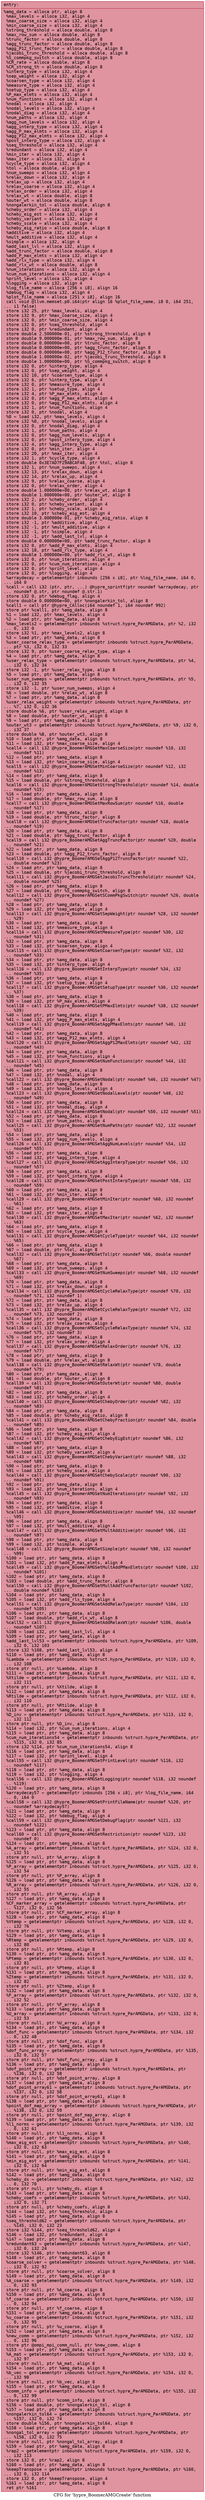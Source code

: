 digraph "CFG for 'hypre_BoomerAMGCreate' function" {
	label="CFG for 'hypre_BoomerAMGCreate' function";

	Node0x55fa8099fbe0 [shape=record,color="#b70d28ff", style=filled, fillcolor="#b70d2870" fontname="Courier",label="{entry:\l|  %amg_data = alloca ptr, align 8\l  %max_levels = alloca i32, align 4\l  %max_coarse_size = alloca i32, align 4\l  %min_coarse_size = alloca i32, align 4\l  %strong_threshold = alloca double, align 8\l  %max_row_sum = alloca double, align 8\l  %trunc_factor = alloca double, align 8\l  %agg_trunc_factor = alloca double, align 8\l  %agg_P12_trunc_factor = alloca double, align 8\l  %jacobi_trunc_threshold = alloca double, align 8\l  %S_commpkg_switch = alloca double, align 8\l  %CR_rate = alloca double, align 8\l  %CR_strong_th = alloca double, align 8\l  %interp_type = alloca i32, align 4\l  %sep_weight = alloca i32, align 4\l  %coarsen_type = alloca i32, align 4\l  %measure_type = alloca i32, align 4\l  %setup_type = alloca i32, align 4\l  %P_max_elmts = alloca i32, align 4\l  %num_functions = alloca i32, align 4\l  %nodal = alloca i32, align 4\l  %nodal_levels = alloca i32, align 4\l  %nodal_diag = alloca i32, align 4\l  %num_paths = alloca i32, align 4\l  %agg_num_levels = alloca i32, align 4\l  %agg_interp_type = alloca i32, align 4\l  %agg_P_max_elmts = alloca i32, align 4\l  %agg_P12_max_elmts = alloca i32, align 4\l  %post_interp_type = alloca i32, align 4\l  %seq_threshold = alloca i32, align 4\l  %redundant = alloca i32, align 4\l  %min_iter = alloca i32, align 4\l  %max_iter = alloca i32, align 4\l  %cycle_type = alloca i32, align 4\l  %tol = alloca double, align 8\l  %num_sweeps = alloca i32, align 4\l  %relax_down = alloca i32, align 4\l  %relax_up = alloca i32, align 4\l  %relax_coarse = alloca i32, align 4\l  %relax_order = alloca i32, align 4\l  %relax_wt = alloca double, align 8\l  %outer_wt = alloca double, align 8\l  %nongalerkin_tol = alloca double, align 8\l  %cheby_order = alloca i32, align 4\l  %cheby_eig_est = alloca i32, align 4\l  %cheby_variant = alloca i32, align 4\l  %cheby_scale = alloca i32, align 4\l  %cheby_eig_ratio = alloca double, align 8\l  %additive = alloca i32, align 4\l  %mult_additive = alloca i32, align 4\l  %simple = alloca i32, align 4\l  %add_last_lvl = alloca i32, align 4\l  %add_trunc_factor = alloca double, align 8\l  %add_P_max_elmts = alloca i32, align 4\l  %add_rlx_type = alloca i32, align 4\l  %add_rlx_wt = alloca double, align 8\l  %num_iterations = alloca i32, align 4\l  %cum_num_iterations = alloca i32, align 4\l  %print_level = alloca i32, align 4\l  %logging = alloca i32, align 4\l  %log_file_name = alloca [256 x i8], align 16\l  %debug_flag = alloca i32, align 4\l  %plot_file_name = alloca [251 x i8], align 16\l  call void @llvm.memset.p0.i64(ptr align 16 %plot_file_name, i8 0, i64 251,\l... i1 false)\l  store i32 25, ptr %max_levels, align 4\l  store i32 9, ptr %max_coarse_size, align 4\l  store i32 0, ptr %min_coarse_size, align 4\l  store i32 0, ptr %seq_threshold, align 4\l  store i32 0, ptr %redundant, align 4\l  store double 2.500000e-01, ptr %strong_threshold, align 8\l  store double 9.000000e-01, ptr %max_row_sum, align 8\l  store double 0.000000e+00, ptr %trunc_factor, align 8\l  store double 0.000000e+00, ptr %agg_trunc_factor, align 8\l  store double 0.000000e+00, ptr %agg_P12_trunc_factor, align 8\l  store double 1.000000e-02, ptr %jacobi_trunc_threshold, align 8\l  store double 1.000000e+00, ptr %S_commpkg_switch, align 8\l  store i32 0, ptr %interp_type, align 4\l  store i32 0, ptr %sep_weight, align 4\l  store i32 10, ptr %coarsen_type, align 4\l  store i32 6, ptr %interp_type, align 4\l  store i32 0, ptr %measure_type, align 4\l  store i32 1, ptr %setup_type, align 4\l  store i32 4, ptr %P_max_elmts, align 4\l  store i32 0, ptr %agg_P_max_elmts, align 4\l  store i32 0, ptr %agg_P12_max_elmts, align 4\l  store i32 1, ptr %num_functions, align 4\l  store i32 0, ptr %nodal, align 4\l  %0 = load i32, ptr %max_levels, align 4\l  store i32 %0, ptr %nodal_levels, align 4\l  store i32 0, ptr %nodal_diag, align 4\l  store i32 1, ptr %num_paths, align 4\l  store i32 0, ptr %agg_num_levels, align 4\l  store i32 0, ptr %post_interp_type, align 4\l  store i32 4, ptr %agg_interp_type, align 4\l  store i32 0, ptr %min_iter, align 4\l  store i32 20, ptr %max_iter, align 4\l  store i32 1, ptr %cycle_type, align 4\l  store double 0x3E7AD7F29ABCAF48, ptr %tol, align 8\l  store i32 1, ptr %num_sweeps, align 4\l  store i32 13, ptr %relax_down, align 4\l  store i32 14, ptr %relax_up, align 4\l  store i32 9, ptr %relax_coarse, align 4\l  store i32 0, ptr %relax_order, align 4\l  store double 1.000000e+00, ptr %relax_wt, align 8\l  store double 1.000000e+00, ptr %outer_wt, align 8\l  store i32 2, ptr %cheby_order, align 4\l  store i32 0, ptr %cheby_variant, align 4\l  store i32 1, ptr %cheby_scale, align 4\l  store i32 10, ptr %cheby_eig_est, align 4\l  store double 3.000000e-01, ptr %cheby_eig_ratio, align 8\l  store i32 -1, ptr %additive, align 4\l  store i32 -1, ptr %mult_additive, align 4\l  store i32 -1, ptr %simple, align 4\l  store i32 -1, ptr %add_last_lvl, align 4\l  store double 0.000000e+00, ptr %add_trunc_factor, align 8\l  store i32 0, ptr %add_P_max_elmts, align 4\l  store i32 18, ptr %add_rlx_type, align 4\l  store double 1.000000e+00, ptr %add_rlx_wt, align 8\l  store i32 0, ptr %num_iterations, align 4\l  store i32 0, ptr %cum_num_iterations, align 4\l  store i32 0, ptr %print_level, align 4\l  store i32 0, ptr %logging, align 4\l  %arraydecay = getelementptr inbounds [256 x i8], ptr %log_file_name, i64 0,\l... i64 0\l  %call = call i32 (ptr, ptr, ...) @hypre_sprintf(ptr noundef %arraydecay, ptr\l... noundef @.str, ptr noundef @.str.1)\l  store i32 0, ptr %debug_flag, align 4\l  store double 0.000000e+00, ptr %nongalerkin_tol, align 8\l  %call1 = call ptr @hypre_CAlloc(i64 noundef 1, i64 noundef 992)\l  store ptr %call1, ptr %amg_data, align 8\l  %1 = load i32, ptr %max_levels, align 4\l  %2 = load ptr, ptr %amg_data, align 8\l  %max_levels2 = getelementptr inbounds %struct.hypre_ParAMGData, ptr %2, i32\l... 0, i32 0\l  store i32 %1, ptr %max_levels2, align 8\l  %3 = load ptr, ptr %amg_data, align 8\l  %user_coarse_relax_type = getelementptr inbounds %struct.hypre_ParAMGData,\l... ptr %3, i32 0, i32 33\l  store i32 9, ptr %user_coarse_relax_type, align 4\l  %4 = load ptr, ptr %amg_data, align 8\l  %user_relax_type = getelementptr inbounds %struct.hypre_ParAMGData, ptr %4,\l... i32 0, i32 34\l  store i32 -1, ptr %user_relax_type, align 8\l  %5 = load ptr, ptr %amg_data, align 8\l  %user_num_sweeps = getelementptr inbounds %struct.hypre_ParAMGData, ptr %5,\l... i32 0, i32 35\l  store i32 -1, ptr %user_num_sweeps, align 4\l  %6 = load double, ptr %relax_wt, align 8\l  %7 = load ptr, ptr %amg_data, align 8\l  %user_relax_weight = getelementptr inbounds %struct.hypre_ParAMGData, ptr\l... %7, i32 0, i32 36\l  store double %6, ptr %user_relax_weight, align 8\l  %8 = load double, ptr %outer_wt, align 8\l  %9 = load ptr, ptr %amg_data, align 8\l  %outer_wt3 = getelementptr inbounds %struct.hypre_ParAMGData, ptr %9, i32 0,\l... i32 37\l  store double %8, ptr %outer_wt3, align 8\l  %10 = load ptr, ptr %amg_data, align 8\l  %11 = load i32, ptr %max_coarse_size, align 4\l  %call4 = call i32 @hypre_BoomerAMGSetMaxCoarseSize(ptr noundef %10, i32\l... noundef %11)\l  %12 = load ptr, ptr %amg_data, align 8\l  %13 = load i32, ptr %min_coarse_size, align 4\l  %call5 = call i32 @hypre_BoomerAMGSetMinCoarseSize(ptr noundef %12, i32\l... noundef %13)\l  %14 = load ptr, ptr %amg_data, align 8\l  %15 = load double, ptr %strong_threshold, align 8\l  %call6 = call i32 @hypre_BoomerAMGSetStrongThreshold(ptr noundef %14, double\l... noundef %15)\l  %16 = load ptr, ptr %amg_data, align 8\l  %17 = load double, ptr %max_row_sum, align 8\l  %call7 = call i32 @hypre_BoomerAMGSetMaxRowSum(ptr noundef %16, double\l... noundef %17)\l  %18 = load ptr, ptr %amg_data, align 8\l  %19 = load double, ptr %trunc_factor, align 8\l  %call8 = call i32 @hypre_BoomerAMGSetTruncFactor(ptr noundef %18, double\l... noundef %19)\l  %20 = load ptr, ptr %amg_data, align 8\l  %21 = load double, ptr %agg_trunc_factor, align 8\l  %call9 = call i32 @hypre_BoomerAMGSetAggTruncFactor(ptr noundef %20, double\l... noundef %21)\l  %22 = load ptr, ptr %amg_data, align 8\l  %23 = load double, ptr %agg_P12_trunc_factor, align 8\l  %call10 = call i32 @hypre_BoomerAMGSetAggP12TruncFactor(ptr noundef %22,\l... double noundef %23)\l  %24 = load ptr, ptr %amg_data, align 8\l  %25 = load double, ptr %jacobi_trunc_threshold, align 8\l  %call11 = call i32 @hypre_BoomerAMGSetJacobiTruncThreshold(ptr noundef %24,\l... double noundef %25)\l  %26 = load ptr, ptr %amg_data, align 8\l  %27 = load double, ptr %S_commpkg_switch, align 8\l  %call12 = call i32 @hypre_BoomerAMGSetSCommPkgSwitch(ptr noundef %26, double\l... noundef %27)\l  %28 = load ptr, ptr %amg_data, align 8\l  %29 = load i32, ptr %sep_weight, align 4\l  %call13 = call i32 @hypre_BoomerAMGSetSepWeight(ptr noundef %28, i32 noundef\l... %29)\l  %30 = load ptr, ptr %amg_data, align 8\l  %31 = load i32, ptr %measure_type, align 4\l  %call14 = call i32 @hypre_BoomerAMGSetMeasureType(ptr noundef %30, i32\l... noundef %31)\l  %32 = load ptr, ptr %amg_data, align 8\l  %33 = load i32, ptr %coarsen_type, align 4\l  %call15 = call i32 @hypre_BoomerAMGSetCoarsenType(ptr noundef %32, i32\l... noundef %33)\l  %34 = load ptr, ptr %amg_data, align 8\l  %35 = load i32, ptr %interp_type, align 4\l  %call16 = call i32 @hypre_BoomerAMGSetInterpType(ptr noundef %34, i32\l... noundef %35)\l  %36 = load ptr, ptr %amg_data, align 8\l  %37 = load i32, ptr %setup_type, align 4\l  %call17 = call i32 @hypre_BoomerAMGSetSetupType(ptr noundef %36, i32 noundef\l... %37)\l  %38 = load ptr, ptr %amg_data, align 8\l  %39 = load i32, ptr %P_max_elmts, align 4\l  %call18 = call i32 @hypre_BoomerAMGSetPMaxElmts(ptr noundef %38, i32 noundef\l... %39)\l  %40 = load ptr, ptr %amg_data, align 8\l  %41 = load i32, ptr %agg_P_max_elmts, align 4\l  %call19 = call i32 @hypre_BoomerAMGSetAggPMaxElmts(ptr noundef %40, i32\l... noundef %41)\l  %42 = load ptr, ptr %amg_data, align 8\l  %43 = load i32, ptr %agg_P12_max_elmts, align 4\l  %call20 = call i32 @hypre_BoomerAMGSetAggP12MaxElmts(ptr noundef %42, i32\l... noundef %43)\l  %44 = load ptr, ptr %amg_data, align 8\l  %45 = load i32, ptr %num_functions, align 4\l  %call21 = call i32 @hypre_BoomerAMGSetNumFunctions(ptr noundef %44, i32\l... noundef %45)\l  %46 = load ptr, ptr %amg_data, align 8\l  %47 = load i32, ptr %nodal, align 4\l  %call22 = call i32 @hypre_BoomerAMGSetNodal(ptr noundef %46, i32 noundef %47)\l  %48 = load ptr, ptr %amg_data, align 8\l  %49 = load i32, ptr %nodal_levels, align 4\l  %call23 = call i32 @hypre_BoomerAMGSetNodalLevels(ptr noundef %48, i32\l... noundef %49)\l  %50 = load ptr, ptr %amg_data, align 8\l  %51 = load i32, ptr %nodal_diag, align 4\l  %call24 = call i32 @hypre_BoomerAMGSetNodal(ptr noundef %50, i32 noundef %51)\l  %52 = load ptr, ptr %amg_data, align 8\l  %53 = load i32, ptr %num_paths, align 4\l  %call25 = call i32 @hypre_BoomerAMGSetNumPaths(ptr noundef %52, i32 noundef\l... %53)\l  %54 = load ptr, ptr %amg_data, align 8\l  %55 = load i32, ptr %agg_num_levels, align 4\l  %call26 = call i32 @hypre_BoomerAMGSetAggNumLevels(ptr noundef %54, i32\l... noundef %55)\l  %56 = load ptr, ptr %amg_data, align 8\l  %57 = load i32, ptr %agg_interp_type, align 4\l  %call27 = call i32 @hypre_BoomerAMGSetAggInterpType(ptr noundef %56, i32\l... noundef %57)\l  %58 = load ptr, ptr %amg_data, align 8\l  %59 = load i32, ptr %post_interp_type, align 4\l  %call28 = call i32 @hypre_BoomerAMGSetPostInterpType(ptr noundef %58, i32\l... noundef %59)\l  %60 = load ptr, ptr %amg_data, align 8\l  %61 = load i32, ptr %min_iter, align 4\l  %call29 = call i32 @hypre_BoomerAMGSetMinIter(ptr noundef %60, i32 noundef\l... %61)\l  %62 = load ptr, ptr %amg_data, align 8\l  %63 = load i32, ptr %max_iter, align 4\l  %call30 = call i32 @hypre_BoomerAMGSetMaxIter(ptr noundef %62, i32 noundef\l... %63)\l  %64 = load ptr, ptr %amg_data, align 8\l  %65 = load i32, ptr %cycle_type, align 4\l  %call31 = call i32 @hypre_BoomerAMGSetCycleType(ptr noundef %64, i32 noundef\l... %65)\l  %66 = load ptr, ptr %amg_data, align 8\l  %67 = load double, ptr %tol, align 8\l  %call32 = call i32 @hypre_BoomerAMGSetTol(ptr noundef %66, double noundef\l... %67)\l  %68 = load ptr, ptr %amg_data, align 8\l  %69 = load i32, ptr %num_sweeps, align 4\l  %call33 = call i32 @hypre_BoomerAMGSetNumSweeps(ptr noundef %68, i32 noundef\l... %69)\l  %70 = load ptr, ptr %amg_data, align 8\l  %71 = load i32, ptr %relax_down, align 4\l  %call34 = call i32 @hypre_BoomerAMGSetCycleRelaxType(ptr noundef %70, i32\l... noundef %71, i32 noundef 1)\l  %72 = load ptr, ptr %amg_data, align 8\l  %73 = load i32, ptr %relax_up, align 4\l  %call35 = call i32 @hypre_BoomerAMGSetCycleRelaxType(ptr noundef %72, i32\l... noundef %73, i32 noundef 2)\l  %74 = load ptr, ptr %amg_data, align 8\l  %75 = load i32, ptr %relax_coarse, align 4\l  %call36 = call i32 @hypre_BoomerAMGSetCycleRelaxType(ptr noundef %74, i32\l... noundef %75, i32 noundef 3)\l  %76 = load ptr, ptr %amg_data, align 8\l  %77 = load i32, ptr %relax_order, align 4\l  %call37 = call i32 @hypre_BoomerAMGSetRelaxOrder(ptr noundef %76, i32\l... noundef %77)\l  %78 = load ptr, ptr %amg_data, align 8\l  %79 = load double, ptr %relax_wt, align 8\l  %call38 = call i32 @hypre_BoomerAMGSetRelaxWt(ptr noundef %78, double\l... noundef %79)\l  %80 = load ptr, ptr %amg_data, align 8\l  %81 = load double, ptr %outer_wt, align 8\l  %call39 = call i32 @hypre_BoomerAMGSetOuterWt(ptr noundef %80, double\l... noundef %81)\l  %82 = load ptr, ptr %amg_data, align 8\l  %83 = load i32, ptr %cheby_order, align 4\l  %call40 = call i32 @hypre_BoomerAMGSetChebyOrder(ptr noundef %82, i32\l... noundef %83)\l  %84 = load ptr, ptr %amg_data, align 8\l  %85 = load double, ptr %cheby_eig_ratio, align 8\l  %call41 = call i32 @hypre_BoomerAMGSetChebyFraction(ptr noundef %84, double\l... noundef %85)\l  %86 = load ptr, ptr %amg_data, align 8\l  %87 = load i32, ptr %cheby_eig_est, align 4\l  %call42 = call i32 @hypre_BoomerAMGSetChebyEigEst(ptr noundef %86, i32\l... noundef %87)\l  %88 = load ptr, ptr %amg_data, align 8\l  %89 = load i32, ptr %cheby_variant, align 4\l  %call43 = call i32 @hypre_BoomerAMGSetChebyVariant(ptr noundef %88, i32\l... noundef %89)\l  %90 = load ptr, ptr %amg_data, align 8\l  %91 = load i32, ptr %cheby_scale, align 4\l  %call44 = call i32 @hypre_BoomerAMGSetChebyScale(ptr noundef %90, i32\l... noundef %91)\l  %92 = load ptr, ptr %amg_data, align 8\l  %93 = load i32, ptr %num_iterations, align 4\l  %call45 = call i32 @hypre_BoomerAMGSetNumIterations(ptr noundef %92, i32\l... noundef %93)\l  %94 = load ptr, ptr %amg_data, align 8\l  %95 = load i32, ptr %additive, align 4\l  %call46 = call i32 @hypre_BoomerAMGSetAdditive(ptr noundef %94, i32 noundef\l... %95)\l  %96 = load ptr, ptr %amg_data, align 8\l  %97 = load i32, ptr %mult_additive, align 4\l  %call47 = call i32 @hypre_BoomerAMGSetMultAdditive(ptr noundef %96, i32\l... noundef %97)\l  %98 = load ptr, ptr %amg_data, align 8\l  %99 = load i32, ptr %simple, align 4\l  %call48 = call i32 @hypre_BoomerAMGSetSimple(ptr noundef %98, i32 noundef\l... %99)\l  %100 = load ptr, ptr %amg_data, align 8\l  %101 = load i32, ptr %add_P_max_elmts, align 4\l  %call49 = call i32 @hypre_BoomerAMGSetMultAddPMaxElmts(ptr noundef %100, i32\l... noundef %101)\l  %102 = load ptr, ptr %amg_data, align 8\l  %103 = load double, ptr %add_trunc_factor, align 8\l  %call50 = call i32 @hypre_BoomerAMGSetMultAddTruncFactor(ptr noundef %102,\l... double noundef %103)\l  %104 = load ptr, ptr %amg_data, align 8\l  %105 = load i32, ptr %add_rlx_type, align 4\l  %call51 = call i32 @hypre_BoomerAMGSetAddRelaxType(ptr noundef %104, i32\l... noundef %105)\l  %106 = load ptr, ptr %amg_data, align 8\l  %107 = load double, ptr %add_rlx_wt, align 8\l  %call52 = call i32 @hypre_BoomerAMGSetAddRelaxWt(ptr noundef %106, double\l... noundef %107)\l  %108 = load i32, ptr %add_last_lvl, align 4\l  %109 = load ptr, ptr %amg_data, align 8\l  %add_last_lvl53 = getelementptr inbounds %struct.hypre_ParAMGData, ptr %109,\l... i32 0, i32 103\l  store i32 %108, ptr %add_last_lvl53, align 4\l  %110 = load ptr, ptr %amg_data, align 8\l  %Lambda = getelementptr inbounds %struct.hypre_ParAMGData, ptr %110, i32 0,\l... i32 108\l  store ptr null, ptr %Lambda, align 8\l  %111 = load ptr, ptr %amg_data, align 8\l  %Xtilde = getelementptr inbounds %struct.hypre_ParAMGData, ptr %111, i32 0,\l... i32 111\l  store ptr null, ptr %Xtilde, align 8\l  %112 = load ptr, ptr %amg_data, align 8\l  %Rtilde = getelementptr inbounds %struct.hypre_ParAMGData, ptr %112, i32 0,\l... i32 110\l  store ptr null, ptr %Rtilde, align 8\l  %113 = load ptr, ptr %amg_data, align 8\l  %D_inv = getelementptr inbounds %struct.hypre_ParAMGData, ptr %113, i32 0,\l... i32 112\l  store ptr null, ptr %D_inv, align 8\l  %114 = load i32, ptr %cum_num_iterations, align 4\l  %115 = load ptr, ptr %amg_data, align 8\l  %cum_num_iterations54 = getelementptr inbounds %struct.hypre_ParAMGData, ptr\l... %115, i32 0, i32 85\l  store i32 %114, ptr %cum_num_iterations54, align 8\l  %116 = load ptr, ptr %amg_data, align 8\l  %117 = load i32, ptr %print_level, align 4\l  %call55 = call i32 @hypre_BoomerAMGSetPrintLevel(ptr noundef %116, i32\l... noundef %117)\l  %118 = load ptr, ptr %amg_data, align 8\l  %119 = load i32, ptr %logging, align 4\l  %call56 = call i32 @hypre_BoomerAMGSetLogging(ptr noundef %118, i32 noundef\l... %119)\l  %120 = load ptr, ptr %amg_data, align 8\l  %arraydecay57 = getelementptr inbounds [256 x i8], ptr %log_file_name, i64\l... 0, i64 0\l  %call58 = call i32 @hypre_BoomerAMGSetPrintFileName(ptr noundef %120, ptr\l... noundef %arraydecay57)\l  %121 = load ptr, ptr %amg_data, align 8\l  %122 = load i32, ptr %debug_flag, align 4\l  %call59 = call i32 @hypre_BoomerAMGSetDebugFlag(ptr noundef %121, i32\l... noundef %122)\l  %123 = load ptr, ptr %amg_data, align 8\l  %call60 = call i32 @hypre_BoomerAMGSetRestriction(ptr noundef %123, i32\l... noundef 0)\l  %124 = load ptr, ptr %amg_data, align 8\l  %A_array = getelementptr inbounds %struct.hypre_ParAMGData, ptr %124, i32 0,\l... i32 51\l  store ptr null, ptr %A_array, align 8\l  %125 = load ptr, ptr %amg_data, align 8\l  %P_array = getelementptr inbounds %struct.hypre_ParAMGData, ptr %125, i32 0,\l... i32 54\l  store ptr null, ptr %P_array, align 8\l  %126 = load ptr, ptr %amg_data, align 8\l  %R_array = getelementptr inbounds %struct.hypre_ParAMGData, ptr %126, i32 0,\l... i32 55\l  store ptr null, ptr %R_array, align 8\l  %127 = load ptr, ptr %amg_data, align 8\l  %CF_marker_array = getelementptr inbounds %struct.hypre_ParAMGData, ptr\l... %127, i32 0, i32 56\l  store ptr null, ptr %CF_marker_array, align 8\l  %128 = load ptr, ptr %amg_data, align 8\l  %Vtemp = getelementptr inbounds %struct.hypre_ParAMGData, ptr %128, i32 0,\l... i32 76\l  store ptr null, ptr %Vtemp, align 8\l  %129 = load ptr, ptr %amg_data, align 8\l  %Rtemp = getelementptr inbounds %struct.hypre_ParAMGData, ptr %129, i32 0,\l... i32 80\l  store ptr null, ptr %Rtemp, align 8\l  %130 = load ptr, ptr %amg_data, align 8\l  %Ptemp = getelementptr inbounds %struct.hypre_ParAMGData, ptr %130, i32 0,\l... i32 81\l  store ptr null, ptr %Ptemp, align 8\l  %131 = load ptr, ptr %amg_data, align 8\l  %Ztemp = getelementptr inbounds %struct.hypre_ParAMGData, ptr %131, i32 0,\l... i32 82\l  store ptr null, ptr %Ztemp, align 8\l  %132 = load ptr, ptr %amg_data, align 8\l  %F_array = getelementptr inbounds %struct.hypre_ParAMGData, ptr %132, i32 0,\l... i32 52\l  store ptr null, ptr %F_array, align 8\l  %133 = load ptr, ptr %amg_data, align 8\l  %U_array = getelementptr inbounds %struct.hypre_ParAMGData, ptr %133, i32 0,\l... i32 53\l  store ptr null, ptr %U_array, align 8\l  %134 = load ptr, ptr %amg_data, align 8\l  %dof_func = getelementptr inbounds %struct.hypre_ParAMGData, ptr %134, i32\l... 0, i32 48\l  store ptr null, ptr %dof_func, align 8\l  %135 = load ptr, ptr %amg_data, align 8\l  %dof_func_array = getelementptr inbounds %struct.hypre_ParAMGData, ptr %135,\l... i32 0, i32 57\l  store ptr null, ptr %dof_func_array, align 8\l  %136 = load ptr, ptr %amg_data, align 8\l  %dof_point_array = getelementptr inbounds %struct.hypre_ParAMGData, ptr\l... %136, i32 0, i32 58\l  store ptr null, ptr %dof_point_array, align 8\l  %137 = load ptr, ptr %amg_data, align 8\l  %dof_point_array61 = getelementptr inbounds %struct.hypre_ParAMGData, ptr\l... %137, i32 0, i32 58\l  store ptr null, ptr %dof_point_array61, align 8\l  %138 = load ptr, ptr %amg_data, align 8\l  %point_dof_map_array = getelementptr inbounds %struct.hypre_ParAMGData, ptr\l... %138, i32 0, i32 59\l  store ptr null, ptr %point_dof_map_array, align 8\l  %139 = load ptr, ptr %amg_data, align 8\l  %l1_norms = getelementptr inbounds %struct.hypre_ParAMGData, ptr %139, i32\l... 0, i32 61\l  store ptr null, ptr %l1_norms, align 8\l  %140 = load ptr, ptr %amg_data, align 8\l  %max_eig_est = getelementptr inbounds %struct.hypre_ParAMGData, ptr %140,\l... i32 0, i32 63\l  store ptr null, ptr %max_eig_est, align 8\l  %141 = load ptr, ptr %amg_data, align 8\l  %min_eig_est = getelementptr inbounds %struct.hypre_ParAMGData, ptr %141,\l... i32 0, i32 64\l  store ptr null, ptr %min_eig_est, align 8\l  %142 = load ptr, ptr %amg_data, align 8\l  %cheby_ds = getelementptr inbounds %struct.hypre_ParAMGData, ptr %142, i32\l... 0, i32 70\l  store ptr null, ptr %cheby_ds, align 8\l  %143 = load ptr, ptr %amg_data, align 8\l  %cheby_coefs = getelementptr inbounds %struct.hypre_ParAMGData, ptr %143,\l... i32 0, i32 71\l  store ptr null, ptr %cheby_coefs, align 8\l  %144 = load i32, ptr %seq_threshold, align 4\l  %145 = load ptr, ptr %amg_data, align 8\l  %seq_threshold62 = getelementptr inbounds %struct.hypre_ParAMGData, ptr\l... %145, i32 0, i32 23\l  store i32 %144, ptr %seq_threshold62, align 4\l  %146 = load i32, ptr %redundant, align 4\l  %147 = load ptr, ptr %amg_data, align 8\l  %redundant63 = getelementptr inbounds %struct.hypre_ParAMGData, ptr %147,\l... i32 0, i32 24\l  store i32 %146, ptr %redundant63, align 8\l  %148 = load ptr, ptr %amg_data, align 8\l  %coarse_solver = getelementptr inbounds %struct.hypre_ParAMGData, ptr %148,\l... i32 0, i32 92\l  store ptr null, ptr %coarse_solver, align 8\l  %149 = load ptr, ptr %amg_data, align 8\l  %A_coarse = getelementptr inbounds %struct.hypre_ParAMGData, ptr %149, i32\l... 0, i32 93\l  store ptr null, ptr %A_coarse, align 8\l  %150 = load ptr, ptr %amg_data, align 8\l  %f_coarse = getelementptr inbounds %struct.hypre_ParAMGData, ptr %150, i32\l... 0, i32 94\l  store ptr null, ptr %f_coarse, align 8\l  %151 = load ptr, ptr %amg_data, align 8\l  %u_coarse = getelementptr inbounds %struct.hypre_ParAMGData, ptr %151, i32\l... 0, i32 95\l  store ptr null, ptr %u_coarse, align 8\l  %152 = load ptr, ptr %amg_data, align 8\l  %new_comm = getelementptr inbounds %struct.hypre_ParAMGData, ptr %152, i32\l... 0, i32 96\l  store ptr @ompi_mpi_comm_null, ptr %new_comm, align 8\l  %153 = load ptr, ptr %amg_data, align 8\l  %A_mat = getelementptr inbounds %struct.hypre_ParAMGData, ptr %153, i32 0,\l... i32 97\l  store ptr null, ptr %A_mat, align 8\l  %154 = load ptr, ptr %amg_data, align 8\l  %b_vec = getelementptr inbounds %struct.hypre_ParAMGData, ptr %154, i32 0,\l... i32 98\l  store ptr null, ptr %b_vec, align 8\l  %155 = load ptr, ptr %amg_data, align 8\l  %comm_info = getelementptr inbounds %struct.hypre_ParAMGData, ptr %155, i32\l... 0, i32 99\l  store ptr null, ptr %comm_info, align 8\l  %156 = load double, ptr %nongalerkin_tol, align 8\l  %157 = load ptr, ptr %amg_data, align 8\l  %nongalerkin_tol64 = getelementptr inbounds %struct.hypre_ParAMGData, ptr\l... %157, i32 0, i32 74\l  store double %156, ptr %nongalerkin_tol64, align 8\l  %158 = load ptr, ptr %amg_data, align 8\l  %nongal_tol_array = getelementptr inbounds %struct.hypre_ParAMGData, ptr\l... %158, i32 0, i32 75\l  store ptr null, ptr %nongal_tol_array, align 8\l  %159 = load ptr, ptr %amg_data, align 8\l  %rap2 = getelementptr inbounds %struct.hypre_ParAMGData, ptr %159, i32 0,\l... i32 113\l  store i32 0, ptr %rap2, align 8\l  %160 = load ptr, ptr %amg_data, align 8\l  %keepTranspose = getelementptr inbounds %struct.hypre_ParAMGData, ptr %160,\l... i32 0, i32 114\l  store i32 0, ptr %keepTranspose, align 4\l  %161 = load ptr, ptr %amg_data, align 8\l  ret ptr %161\l}"];
}
